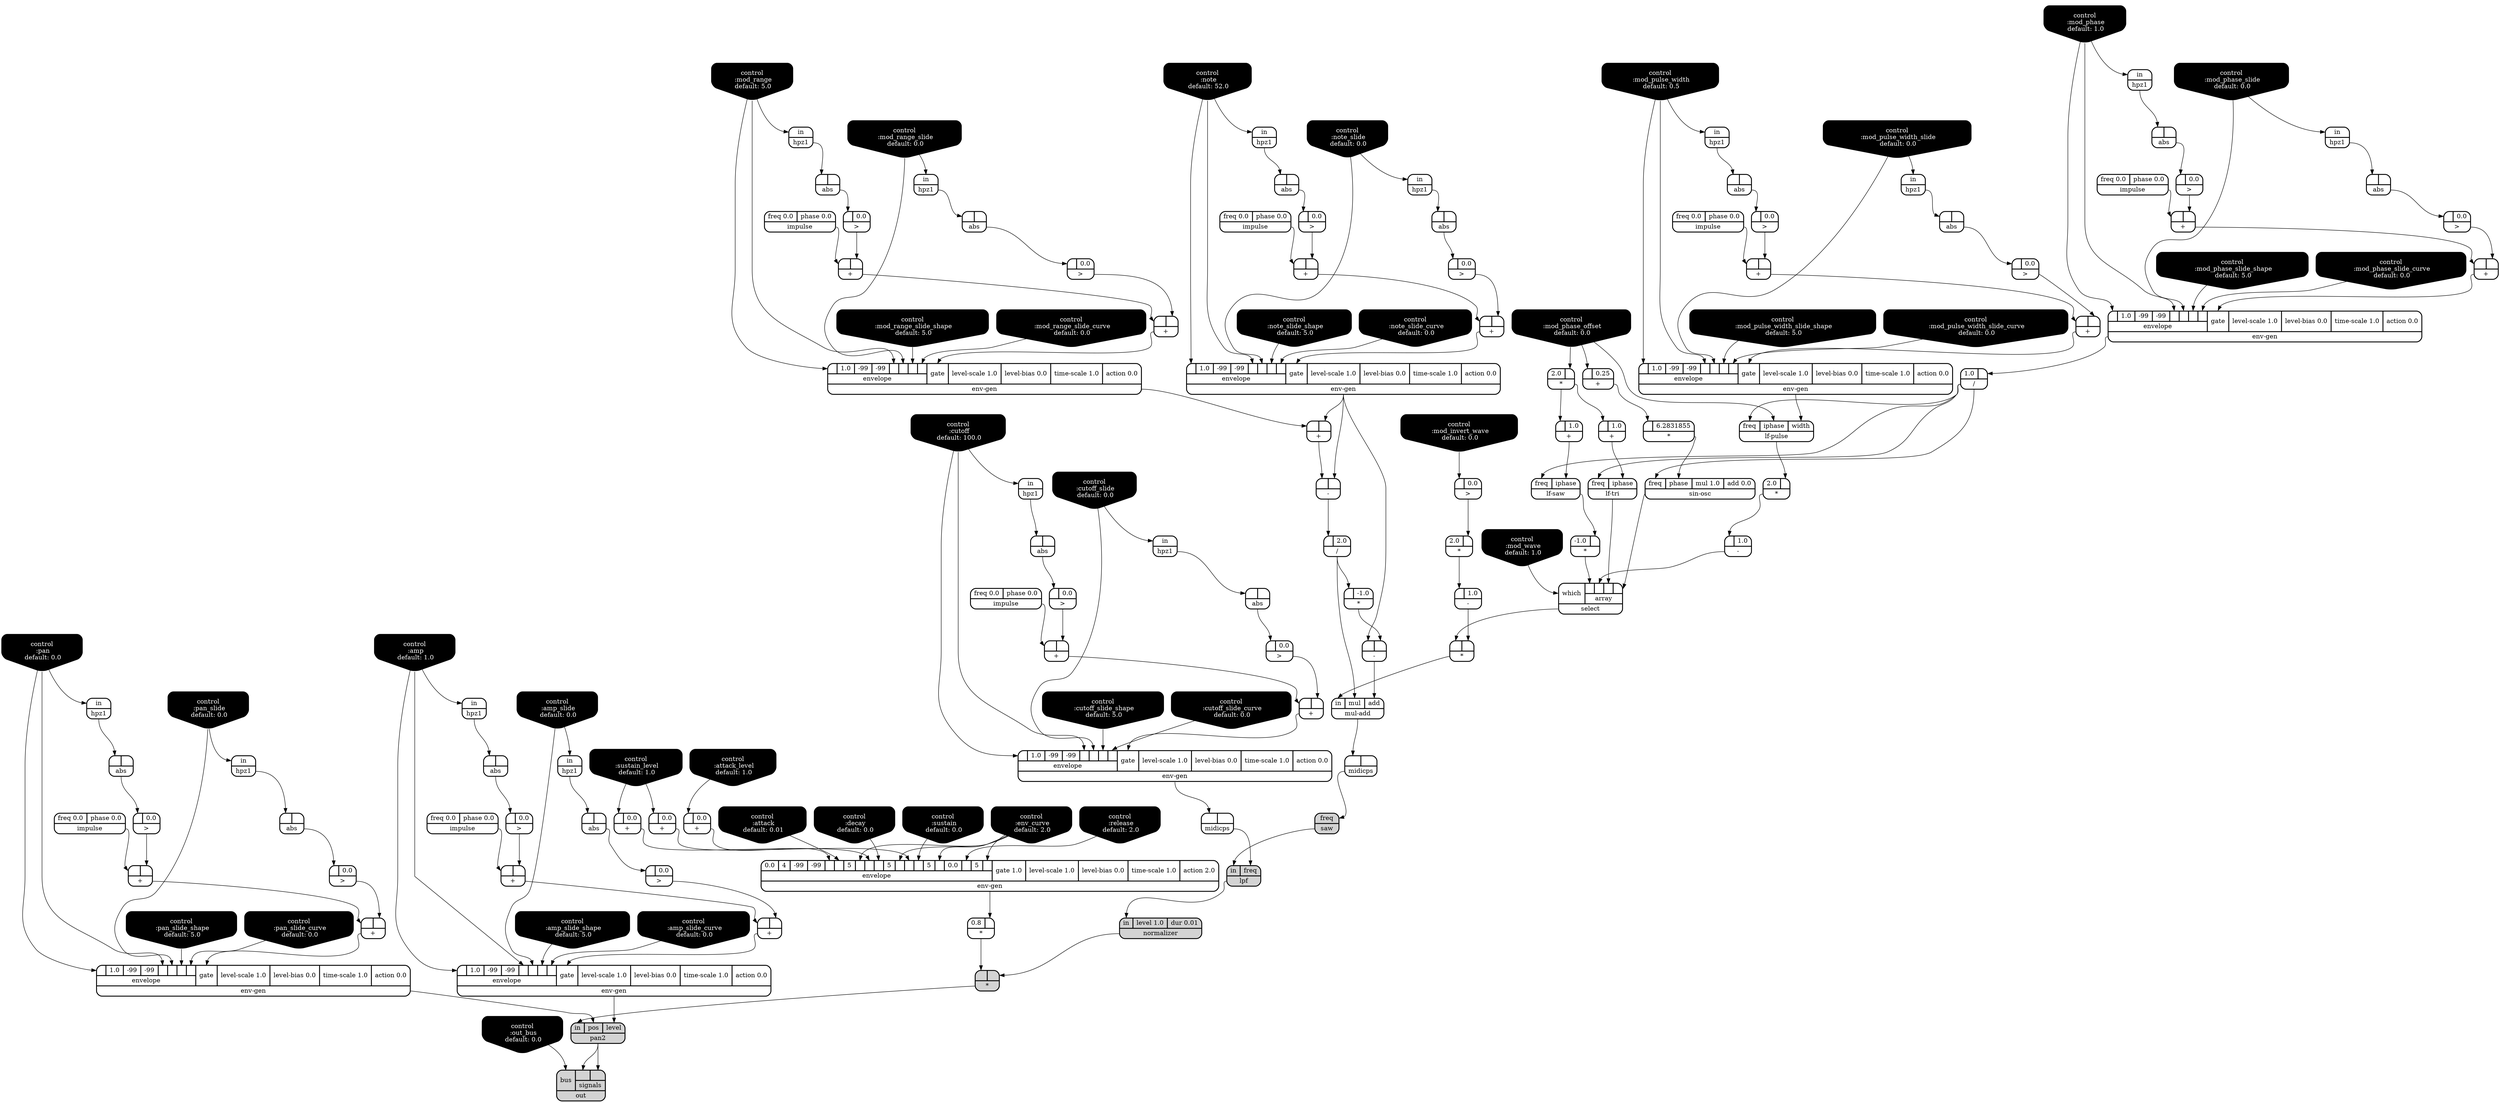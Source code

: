digraph synthdef {
59 [label = "{{ <a> |<b> 6.2831855} |<__UG_NAME__>* }" style="bold, rounded" shape=record rankdir=LR];
82 [label = "{{ <a> 2.0|<b> } |<__UG_NAME__>* }" style="bold, rounded" shape=record rankdir=LR];
85 [label = "{{ <a> -1.0|<b> } |<__UG_NAME__>* }" style="bold, rounded" shape=record rankdir=LR];
94 [label = "{{ <a> 2.0|<b> } |<__UG_NAME__>* }" style="bold, rounded" shape=record rankdir=LR];
101 [label = "{{ <a> 2.0|<b> } |<__UG_NAME__>* }" style="bold, rounded" shape=record rankdir=LR];
103 [label = "{{ <a> |<b> } |<__UG_NAME__>* }" style="bold, rounded" shape=record rankdir=LR];
111 [label = "{{ <a> |<b> -1.0} |<__UG_NAME__>* }" style="bold, rounded" shape=record rankdir=LR];
121 [label = "{{ <a> 0.8|<b> } |<__UG_NAME__>* }" style="bold, rounded" shape=record rankdir=LR];
134 [label = "{{ <a> |<b> } |<__UG_NAME__>* }" style="filled, bold, rounded"  shape=record rankdir=LR];
46 [label = "{{ <a> |<b> } |<__UG_NAME__>+ }" style="bold, rounded" shape=record rankdir=LR];
51 [label = "{{ <a> |<b> } |<__UG_NAME__>+ }" style="bold, rounded" shape=record rankdir=LR];
55 [label = "{{ <a> |<b> } |<__UG_NAME__>+ }" style="bold, rounded" shape=record rankdir=LR];
57 [label = "{{ <a> |<b> 0.0} |<__UG_NAME__>+ }" style="bold, rounded" shape=record rankdir=LR];
58 [label = "{{ <a> |<b> 0.25} |<__UG_NAME__>+ }" style="bold, rounded" shape=record rankdir=LR];
64 [label = "{{ <a> |<b> } |<__UG_NAME__>+ }" style="bold, rounded" shape=record rankdir=LR];
68 [label = "{{ <a> |<b> } |<__UG_NAME__>+ }" style="bold, rounded" shape=record rankdir=LR];
73 [label = "{{ <a> |<b> } |<__UG_NAME__>+ }" style="bold, rounded" shape=record rankdir=LR];
77 [label = "{{ <a> |<b> } |<__UG_NAME__>+ }" style="bold, rounded" shape=record rankdir=LR];
83 [label = "{{ <a> |<b> 1.0} |<__UG_NAME__>+ }" style="bold, rounded" shape=record rankdir=LR];
87 [label = "{{ <a> |<b> } |<__UG_NAME__>+ }" style="bold, rounded" shape=record rankdir=LR];
91 [label = "{{ <a> |<b> } |<__UG_NAME__>+ }" style="bold, rounded" shape=record rankdir=LR];
96 [label = "{{ <a> |<b> 1.0} |<__UG_NAME__>+ }" style="bold, rounded" shape=record rankdir=LR];
105 [label = "{{ <a> |<b> } |<__UG_NAME__>+ }" style="bold, rounded" shape=record rankdir=LR];
108 [label = "{{ <a> |<b> } |<__UG_NAME__>+ }" style="bold, rounded" shape=record rankdir=LR];
118 [label = "{{ <a> |<b> 0.0} |<__UG_NAME__>+ }" style="bold, rounded" shape=record rankdir=LR];
119 [label = "{{ <a> |<b> 0.0} |<__UG_NAME__>+ }" style="bold, rounded" shape=record rankdir=LR];
126 [label = "{{ <a> |<b> } |<__UG_NAME__>+ }" style="bold, rounded" shape=record rankdir=LR];
130 [label = "{{ <a> |<b> } |<__UG_NAME__>+ }" style="bold, rounded" shape=record rankdir=LR];
140 [label = "{{ <a> |<b> } |<__UG_NAME__>+ }" style="bold, rounded" shape=record rankdir=LR];
142 [label = "{{ <a> |<b> } |<__UG_NAME__>+ }" style="bold, rounded" shape=record rankdir=LR];
95 [label = "{{ <a> |<b> 1.0} |<__UG_NAME__>- }" style="bold, rounded" shape=record rankdir=LR];
102 [label = "{{ <a> |<b> 1.0} |<__UG_NAME__>- }" style="bold, rounded" shape=record rankdir=LR];
109 [label = "{{ <a> |<b> } |<__UG_NAME__>- }" style="bold, rounded" shape=record rankdir=LR];
112 [label = "{{ <a> |<b> } |<__UG_NAME__>- }" style="bold, rounded" shape=record rankdir=LR];
81 [label = "{{ <a> 1.0|<b> } |<__UG_NAME__>/ }" style="bold, rounded" shape=record rankdir=LR];
110 [label = "{{ <a> |<b> 2.0} |<__UG_NAME__>/ }" style="bold, rounded" shape=record rankdir=LR];
41 [label = "{{ <a> |<b> 0.0} |<__UG_NAME__>\> }" style="bold, rounded" shape=record rankdir=LR];
45 [label = "{{ <a> |<b> 0.0} |<__UG_NAME__>\> }" style="bold, rounded" shape=record rankdir=LR];
50 [label = "{{ <a> |<b> 0.0} |<__UG_NAME__>\> }" style="bold, rounded" shape=record rankdir=LR];
54 [label = "{{ <a> |<b> 0.0} |<__UG_NAME__>\> }" style="bold, rounded" shape=record rankdir=LR];
67 [label = "{{ <a> |<b> 0.0} |<__UG_NAME__>\> }" style="bold, rounded" shape=record rankdir=LR];
72 [label = "{{ <a> |<b> 0.0} |<__UG_NAME__>\> }" style="bold, rounded" shape=record rankdir=LR];
76 [label = "{{ <a> |<b> 0.0} |<__UG_NAME__>\> }" style="bold, rounded" shape=record rankdir=LR];
86 [label = "{{ <a> |<b> 0.0} |<__UG_NAME__>\> }" style="bold, rounded" shape=record rankdir=LR];
90 [label = "{{ <a> |<b> 0.0} |<__UG_NAME__>\> }" style="bold, rounded" shape=record rankdir=LR];
100 [label = "{{ <a> |<b> 0.0} |<__UG_NAME__>\> }" style="bold, rounded" shape=record rankdir=LR];
104 [label = "{{ <a> |<b> 0.0} |<__UG_NAME__>\> }" style="bold, rounded" shape=record rankdir=LR];
125 [label = "{{ <a> |<b> 0.0} |<__UG_NAME__>\> }" style="bold, rounded" shape=record rankdir=LR];
129 [label = "{{ <a> |<b> 0.0} |<__UG_NAME__>\> }" style="bold, rounded" shape=record rankdir=LR];
139 [label = "{{ <a> |<b> 0.0} |<__UG_NAME__>\> }" style="bold, rounded" shape=record rankdir=LR];
141 [label = "{{ <a> |<b> 0.0} |<__UG_NAME__>\> }" style="bold, rounded" shape=record rankdir=LR];
40 [label = "{{ <a> |<b> } |<__UG_NAME__>abs }" style="bold, rounded" shape=record rankdir=LR];
44 [label = "{{ <a> |<b> } |<__UG_NAME__>abs }" style="bold, rounded" shape=record rankdir=LR];
49 [label = "{{ <a> |<b> } |<__UG_NAME__>abs }" style="bold, rounded" shape=record rankdir=LR];
53 [label = "{{ <a> |<b> } |<__UG_NAME__>abs }" style="bold, rounded" shape=record rankdir=LR];
61 [label = "{{ <a> |<b> } |<__UG_NAME__>abs }" style="bold, rounded" shape=record rankdir=LR];
66 [label = "{{ <a> |<b> } |<__UG_NAME__>abs }" style="bold, rounded" shape=record rankdir=LR];
71 [label = "{{ <a> |<b> } |<__UG_NAME__>abs }" style="bold, rounded" shape=record rankdir=LR];
75 [label = "{{ <a> |<b> } |<__UG_NAME__>abs }" style="bold, rounded" shape=record rankdir=LR];
80 [label = "{{ <a> |<b> } |<__UG_NAME__>abs }" style="bold, rounded" shape=record rankdir=LR];
89 [label = "{{ <a> |<b> } |<__UG_NAME__>abs }" style="bold, rounded" shape=record rankdir=LR];
124 [label = "{{ <a> |<b> } |<__UG_NAME__>abs }" style="bold, rounded" shape=record rankdir=LR];
128 [label = "{{ <a> |<b> } |<__UG_NAME__>abs }" style="bold, rounded" shape=record rankdir=LR];
132 [label = "{{ <a> |<b> } |<__UG_NAME__>abs }" style="bold, rounded" shape=record rankdir=LR];
138 [label = "{{ <a> |<b> } |<__UG_NAME__>abs }" style="bold, rounded" shape=record rankdir=LR];
0 [label = "control
 :note
 default: 52.0" shape=invhouse style="rounded, filled, bold" fillcolor=black fontcolor=white ]; 
1 [label = "control
 :note_slide
 default: 0.0" shape=invhouse style="rounded, filled, bold" fillcolor=black fontcolor=white ]; 
2 [label = "control
 :note_slide_shape
 default: 5.0" shape=invhouse style="rounded, filled, bold" fillcolor=black fontcolor=white ]; 
3 [label = "control
 :note_slide_curve
 default: 0.0" shape=invhouse style="rounded, filled, bold" fillcolor=black fontcolor=white ]; 
4 [label = "control
 :amp
 default: 1.0" shape=invhouse style="rounded, filled, bold" fillcolor=black fontcolor=white ]; 
5 [label = "control
 :amp_slide
 default: 0.0" shape=invhouse style="rounded, filled, bold" fillcolor=black fontcolor=white ]; 
6 [label = "control
 :amp_slide_shape
 default: 5.0" shape=invhouse style="rounded, filled, bold" fillcolor=black fontcolor=white ]; 
7 [label = "control
 :amp_slide_curve
 default: 0.0" shape=invhouse style="rounded, filled, bold" fillcolor=black fontcolor=white ]; 
8 [label = "control
 :pan
 default: 0.0" shape=invhouse style="rounded, filled, bold" fillcolor=black fontcolor=white ]; 
9 [label = "control
 :pan_slide
 default: 0.0" shape=invhouse style="rounded, filled, bold" fillcolor=black fontcolor=white ]; 
10 [label = "control
 :pan_slide_shape
 default: 5.0" shape=invhouse style="rounded, filled, bold" fillcolor=black fontcolor=white ]; 
11 [label = "control
 :pan_slide_curve
 default: 0.0" shape=invhouse style="rounded, filled, bold" fillcolor=black fontcolor=white ]; 
12 [label = "control
 :attack
 default: 0.01" shape=invhouse style="rounded, filled, bold" fillcolor=black fontcolor=white ]; 
13 [label = "control
 :decay
 default: 0.0" shape=invhouse style="rounded, filled, bold" fillcolor=black fontcolor=white ]; 
14 [label = "control
 :sustain
 default: 0.0" shape=invhouse style="rounded, filled, bold" fillcolor=black fontcolor=white ]; 
15 [label = "control
 :release
 default: 2.0" shape=invhouse style="rounded, filled, bold" fillcolor=black fontcolor=white ]; 
16 [label = "control
 :attack_level
 default: 1.0" shape=invhouse style="rounded, filled, bold" fillcolor=black fontcolor=white ]; 
17 [label = "control
 :sustain_level
 default: 1.0" shape=invhouse style="rounded, filled, bold" fillcolor=black fontcolor=white ]; 
18 [label = "control
 :env_curve
 default: 2.0" shape=invhouse style="rounded, filled, bold" fillcolor=black fontcolor=white ]; 
19 [label = "control
 :cutoff
 default: 100.0" shape=invhouse style="rounded, filled, bold" fillcolor=black fontcolor=white ]; 
20 [label = "control
 :cutoff_slide
 default: 0.0" shape=invhouse style="rounded, filled, bold" fillcolor=black fontcolor=white ]; 
21 [label = "control
 :cutoff_slide_shape
 default: 5.0" shape=invhouse style="rounded, filled, bold" fillcolor=black fontcolor=white ]; 
22 [label = "control
 :cutoff_slide_curve
 default: 0.0" shape=invhouse style="rounded, filled, bold" fillcolor=black fontcolor=white ]; 
23 [label = "control
 :mod_phase
 default: 1.0" shape=invhouse style="rounded, filled, bold" fillcolor=black fontcolor=white ]; 
24 [label = "control
 :mod_phase_slide
 default: 0.0" shape=invhouse style="rounded, filled, bold" fillcolor=black fontcolor=white ]; 
25 [label = "control
 :mod_phase_slide_shape
 default: 5.0" shape=invhouse style="rounded, filled, bold" fillcolor=black fontcolor=white ]; 
26 [label = "control
 :mod_phase_slide_curve
 default: 0.0" shape=invhouse style="rounded, filled, bold" fillcolor=black fontcolor=white ]; 
27 [label = "control
 :mod_range
 default: 5.0" shape=invhouse style="rounded, filled, bold" fillcolor=black fontcolor=white ]; 
28 [label = "control
 :mod_range_slide
 default: 0.0" shape=invhouse style="rounded, filled, bold" fillcolor=black fontcolor=white ]; 
29 [label = "control
 :mod_range_slide_shape
 default: 5.0" shape=invhouse style="rounded, filled, bold" fillcolor=black fontcolor=white ]; 
30 [label = "control
 :mod_range_slide_curve
 default: 0.0" shape=invhouse style="rounded, filled, bold" fillcolor=black fontcolor=white ]; 
31 [label = "control
 :mod_pulse_width
 default: 0.5" shape=invhouse style="rounded, filled, bold" fillcolor=black fontcolor=white ]; 
32 [label = "control
 :mod_pulse_width_slide
 default: 0.0" shape=invhouse style="rounded, filled, bold" fillcolor=black fontcolor=white ]; 
33 [label = "control
 :mod_pulse_width_slide_shape
 default: 5.0" shape=invhouse style="rounded, filled, bold" fillcolor=black fontcolor=white ]; 
34 [label = "control
 :mod_pulse_width_slide_curve
 default: 0.0" shape=invhouse style="rounded, filled, bold" fillcolor=black fontcolor=white ]; 
35 [label = "control
 :mod_phase_offset
 default: 0.0" shape=invhouse style="rounded, filled, bold" fillcolor=black fontcolor=white ]; 
36 [label = "control
 :mod_wave
 default: 1.0" shape=invhouse style="rounded, filled, bold" fillcolor=black fontcolor=white ]; 
37 [label = "control
 :mod_invert_wave
 default: 0.0" shape=invhouse style="rounded, filled, bold" fillcolor=black fontcolor=white ]; 
38 [label = "control
 :out_bus
 default: 0.0" shape=invhouse style="rounded, filled, bold" fillcolor=black fontcolor=white ]; 
56 [label = "{{ {{<envelope___control___0>|1.0|-99|-99|<envelope___control___4>|<envelope___control___5>|<envelope___control___6>|<envelope___control___7>}|envelope}|<gate> gate|<level____scale> level-scale 1.0|<level____bias> level-bias 0.0|<time____scale> time-scale 1.0|<action> action 0.0} |<__UG_NAME__>env-gen }" style="bold, rounded" shape=record rankdir=LR];
78 [label = "{{ {{<envelope___control___0>|1.0|-99|-99|<envelope___control___4>|<envelope___control___5>|<envelope___control___6>|<envelope___control___7>}|envelope}|<gate> gate|<level____scale> level-scale 1.0|<level____bias> level-bias 0.0|<time____scale> time-scale 1.0|<action> action 0.0} |<__UG_NAME__>env-gen }" style="bold, rounded" shape=record rankdir=LR];
92 [label = "{{ {{<envelope___control___0>|1.0|-99|-99|<envelope___control___4>|<envelope___control___5>|<envelope___control___6>|<envelope___control___7>}|envelope}|<gate> gate|<level____scale> level-scale 1.0|<level____bias> level-bias 0.0|<time____scale> time-scale 1.0|<action> action 0.0} |<__UG_NAME__>env-gen }" style="bold, rounded" shape=record rankdir=LR];
106 [label = "{{ {{<envelope___control___0>|1.0|-99|-99|<envelope___control___4>|<envelope___control___5>|<envelope___control___6>|<envelope___control___7>}|envelope}|<gate> gate|<level____scale> level-scale 1.0|<level____bias> level-bias 0.0|<time____scale> time-scale 1.0|<action> action 0.0} |<__UG_NAME__>env-gen }" style="bold, rounded" shape=record rankdir=LR];
107 [label = "{{ {{<envelope___control___0>|1.0|-99|-99|<envelope___control___4>|<envelope___control___5>|<envelope___control___6>|<envelope___control___7>}|envelope}|<gate> gate|<level____scale> level-scale 1.0|<level____bias> level-bias 0.0|<time____scale> time-scale 1.0|<action> action 0.0} |<__UG_NAME__>env-gen }" style="bold, rounded" shape=record rankdir=LR];
120 [label = "{{ {{0.0|4|-99|-99|<envelope___binary____op____u____gen___4>|<envelope___control___5>|5|<envelope___control___7>|<envelope___binary____op____u____gen___8>|<envelope___control___9>|5|<envelope___control___11>|<envelope___binary____op____u____gen___12>|<envelope___control___13>|5|<envelope___control___15>|0.0|<envelope___control___17>|5|<envelope___control___19>}|envelope}|<gate> gate 1.0|<level____scale> level-scale 1.0|<level____bias> level-bias 0.0|<time____scale> time-scale 1.0|<action> action 2.0} |<__UG_NAME__>env-gen }" style="bold, rounded" shape=record rankdir=LR];
135 [label = "{{ {{<envelope___control___0>|1.0|-99|-99|<envelope___control___4>|<envelope___control___5>|<envelope___control___6>|<envelope___control___7>}|envelope}|<gate> gate|<level____scale> level-scale 1.0|<level____bias> level-bias 0.0|<time____scale> time-scale 1.0|<action> action 0.0} |<__UG_NAME__>env-gen }" style="bold, rounded" shape=record rankdir=LR];
143 [label = "{{ {{<envelope___control___0>|1.0|-99|-99|<envelope___control___4>|<envelope___control___5>|<envelope___control___6>|<envelope___control___7>}|envelope}|<gate> gate|<level____scale> level-scale 1.0|<level____bias> level-bias 0.0|<time____scale> time-scale 1.0|<action> action 0.0} |<__UG_NAME__>env-gen }" style="bold, rounded" shape=record rankdir=LR];
39 [label = "{{ <in> in} |<__UG_NAME__>hpz1 }" style="bold, rounded" shape=record rankdir=LR];
43 [label = "{{ <in> in} |<__UG_NAME__>hpz1 }" style="bold, rounded" shape=record rankdir=LR];
48 [label = "{{ <in> in} |<__UG_NAME__>hpz1 }" style="bold, rounded" shape=record rankdir=LR];
52 [label = "{{ <in> in} |<__UG_NAME__>hpz1 }" style="bold, rounded" shape=record rankdir=LR];
60 [label = "{{ <in> in} |<__UG_NAME__>hpz1 }" style="bold, rounded" shape=record rankdir=LR];
65 [label = "{{ <in> in} |<__UG_NAME__>hpz1 }" style="bold, rounded" shape=record rankdir=LR];
70 [label = "{{ <in> in} |<__UG_NAME__>hpz1 }" style="bold, rounded" shape=record rankdir=LR];
74 [label = "{{ <in> in} |<__UG_NAME__>hpz1 }" style="bold, rounded" shape=record rankdir=LR];
79 [label = "{{ <in> in} |<__UG_NAME__>hpz1 }" style="bold, rounded" shape=record rankdir=LR];
88 [label = "{{ <in> in} |<__UG_NAME__>hpz1 }" style="bold, rounded" shape=record rankdir=LR];
123 [label = "{{ <in> in} |<__UG_NAME__>hpz1 }" style="bold, rounded" shape=record rankdir=LR];
127 [label = "{{ <in> in} |<__UG_NAME__>hpz1 }" style="bold, rounded" shape=record rankdir=LR];
131 [label = "{{ <in> in} |<__UG_NAME__>hpz1 }" style="bold, rounded" shape=record rankdir=LR];
137 [label = "{{ <in> in} |<__UG_NAME__>hpz1 }" style="bold, rounded" shape=record rankdir=LR];
42 [label = "{{ <freq> freq 0.0|<phase> phase 0.0} |<__UG_NAME__>impulse }" style="bold, rounded" shape=record rankdir=LR];
47 [label = "{{ <freq> freq 0.0|<phase> phase 0.0} |<__UG_NAME__>impulse }" style="bold, rounded" shape=record rankdir=LR];
62 [label = "{{ <freq> freq 0.0|<phase> phase 0.0} |<__UG_NAME__>impulse }" style="bold, rounded" shape=record rankdir=LR];
63 [label = "{{ <freq> freq 0.0|<phase> phase 0.0} |<__UG_NAME__>impulse }" style="bold, rounded" shape=record rankdir=LR];
69 [label = "{{ <freq> freq 0.0|<phase> phase 0.0} |<__UG_NAME__>impulse }" style="bold, rounded" shape=record rankdir=LR];
122 [label = "{{ <freq> freq 0.0|<phase> phase 0.0} |<__UG_NAME__>impulse }" style="bold, rounded" shape=record rankdir=LR];
136 [label = "{{ <freq> freq 0.0|<phase> phase 0.0} |<__UG_NAME__>impulse }" style="bold, rounded" shape=record rankdir=LR];
93 [label = "{{ <freq> freq|<iphase> iphase|<width> width} |<__UG_NAME__>lf-pulse }" style="bold, rounded" shape=record rankdir=LR];
84 [label = "{{ <freq> freq|<iphase> iphase} |<__UG_NAME__>lf-saw }" style="bold, rounded" shape=record rankdir=LR];
97 [label = "{{ <freq> freq|<iphase> iphase} |<__UG_NAME__>lf-tri }" style="bold, rounded" shape=record rankdir=LR];
117 [label = "{{ <in> in|<freq> freq} |<__UG_NAME__>lpf }" style="filled, bold, rounded"  shape=record rankdir=LR];
114 [label = "{{ <a> |<b> } |<__UG_NAME__>midicps }" style="bold, rounded" shape=record rankdir=LR];
116 [label = "{{ <a> |<b> } |<__UG_NAME__>midicps }" style="bold, rounded" shape=record rankdir=LR];
113 [label = "{{ <in> in|<mul> mul|<add> add} |<__UG_NAME__>mul-add }" style="bold, rounded" shape=record rankdir=LR];
133 [label = "{{ <in> in|<level> level 1.0|<dur> dur 0.01} |<__UG_NAME__>normalizer }" style="filled, bold, rounded"  shape=record rankdir=LR];
145 [label = "{{ <bus> bus|{{<signals___pan2___0>|<signals___pan2___1>}|signals}} |<__UG_NAME__>out }" style="filled, bold, rounded"  shape=record rankdir=LR];
144 [label = "{{ <in> in|<pos> pos|<level> level} |<__UG_NAME__>pan2 }" style="filled, bold, rounded"  shape=record rankdir=LR];
115 [label = "{{ <freq> freq} |<__UG_NAME__>saw }" style="filled, bold, rounded"  shape=record rankdir=LR];
99 [label = "{{ <which> which|{{<array___binary____op____u____gen___0>|<array___binary____op____u____gen___1>|<array___lf____tri___2>|<array___sin____osc___3>}|array}} |<__UG_NAME__>select }" style="bold, rounded" shape=record rankdir=LR];
98 [label = "{{ <freq> freq|<phase> phase|<mul> mul 1.0|<add> add 0.0} |<__UG_NAME__>sin-osc }" style="bold, rounded" shape=record rankdir=LR];

58:__UG_NAME__ -> 59:a ;
35:__UG_NAME__ -> 82:b ;
84:__UG_NAME__ -> 85:b ;
93:__UG_NAME__ -> 94:b ;
100:__UG_NAME__ -> 101:b ;
102:__UG_NAME__ -> 103:b ;
99:__UG_NAME__ -> 103:a ;
110:__UG_NAME__ -> 111:a ;
120:__UG_NAME__ -> 121:b ;
133:__UG_NAME__ -> 134:b ;
121:__UG_NAME__ -> 134:a ;
45:__UG_NAME__ -> 46:b ;
42:__UG_NAME__ -> 46:a ;
50:__UG_NAME__ -> 51:b ;
47:__UG_NAME__ -> 51:a ;
54:__UG_NAME__ -> 55:b ;
51:__UG_NAME__ -> 55:a ;
17:__UG_NAME__ -> 57:a ;
35:__UG_NAME__ -> 58:a ;
41:__UG_NAME__ -> 64:b ;
63:__UG_NAME__ -> 64:a ;
67:__UG_NAME__ -> 68:b ;
64:__UG_NAME__ -> 68:a ;
72:__UG_NAME__ -> 73:b ;
69:__UG_NAME__ -> 73:a ;
76:__UG_NAME__ -> 77:b ;
73:__UG_NAME__ -> 77:a ;
82:__UG_NAME__ -> 83:a ;
86:__UG_NAME__ -> 87:b ;
62:__UG_NAME__ -> 87:a ;
90:__UG_NAME__ -> 91:b ;
87:__UG_NAME__ -> 91:a ;
82:__UG_NAME__ -> 96:a ;
104:__UG_NAME__ -> 105:b ;
46:__UG_NAME__ -> 105:a ;
107:__UG_NAME__ -> 108:b ;
106:__UG_NAME__ -> 108:a ;
16:__UG_NAME__ -> 118:a ;
17:__UG_NAME__ -> 119:a ;
125:__UG_NAME__ -> 126:b ;
122:__UG_NAME__ -> 126:a ;
129:__UG_NAME__ -> 130:b ;
126:__UG_NAME__ -> 130:a ;
139:__UG_NAME__ -> 140:b ;
136:__UG_NAME__ -> 140:a ;
141:__UG_NAME__ -> 142:b ;
140:__UG_NAME__ -> 142:a ;
94:__UG_NAME__ -> 95:a ;
101:__UG_NAME__ -> 102:a ;
107:__UG_NAME__ -> 109:b ;
108:__UG_NAME__ -> 109:a ;
111:__UG_NAME__ -> 112:b ;
107:__UG_NAME__ -> 112:a ;
56:__UG_NAME__ -> 81:b ;
109:__UG_NAME__ -> 110:a ;
40:__UG_NAME__ -> 41:a ;
44:__UG_NAME__ -> 45:a ;
49:__UG_NAME__ -> 50:a ;
53:__UG_NAME__ -> 54:a ;
66:__UG_NAME__ -> 67:a ;
71:__UG_NAME__ -> 72:a ;
75:__UG_NAME__ -> 76:a ;
61:__UG_NAME__ -> 86:a ;
89:__UG_NAME__ -> 90:a ;
37:__UG_NAME__ -> 100:a ;
80:__UG_NAME__ -> 104:a ;
124:__UG_NAME__ -> 125:a ;
128:__UG_NAME__ -> 129:a ;
138:__UG_NAME__ -> 139:a ;
132:__UG_NAME__ -> 141:a ;
39:__UG_NAME__ -> 40:a ;
43:__UG_NAME__ -> 44:a ;
48:__UG_NAME__ -> 49:a ;
52:__UG_NAME__ -> 53:a ;
60:__UG_NAME__ -> 61:a ;
65:__UG_NAME__ -> 66:a ;
70:__UG_NAME__ -> 71:a ;
74:__UG_NAME__ -> 75:a ;
79:__UG_NAME__ -> 80:a ;
88:__UG_NAME__ -> 89:a ;
123:__UG_NAME__ -> 124:a ;
127:__UG_NAME__ -> 128:a ;
131:__UG_NAME__ -> 132:a ;
137:__UG_NAME__ -> 138:a ;
55:__UG_NAME__ -> 56:gate ;
23:__UG_NAME__ -> 56:envelope___control___0 ;
23:__UG_NAME__ -> 56:envelope___control___4 ;
24:__UG_NAME__ -> 56:envelope___control___5 ;
25:__UG_NAME__ -> 56:envelope___control___6 ;
26:__UG_NAME__ -> 56:envelope___control___7 ;
77:__UG_NAME__ -> 78:gate ;
19:__UG_NAME__ -> 78:envelope___control___0 ;
19:__UG_NAME__ -> 78:envelope___control___4 ;
20:__UG_NAME__ -> 78:envelope___control___5 ;
21:__UG_NAME__ -> 78:envelope___control___6 ;
22:__UG_NAME__ -> 78:envelope___control___7 ;
91:__UG_NAME__ -> 92:gate ;
31:__UG_NAME__ -> 92:envelope___control___0 ;
31:__UG_NAME__ -> 92:envelope___control___4 ;
32:__UG_NAME__ -> 92:envelope___control___5 ;
33:__UG_NAME__ -> 92:envelope___control___6 ;
34:__UG_NAME__ -> 92:envelope___control___7 ;
105:__UG_NAME__ -> 106:gate ;
27:__UG_NAME__ -> 106:envelope___control___0 ;
27:__UG_NAME__ -> 106:envelope___control___4 ;
28:__UG_NAME__ -> 106:envelope___control___5 ;
29:__UG_NAME__ -> 106:envelope___control___6 ;
30:__UG_NAME__ -> 106:envelope___control___7 ;
68:__UG_NAME__ -> 107:gate ;
0:__UG_NAME__ -> 107:envelope___control___0 ;
0:__UG_NAME__ -> 107:envelope___control___4 ;
1:__UG_NAME__ -> 107:envelope___control___5 ;
2:__UG_NAME__ -> 107:envelope___control___6 ;
3:__UG_NAME__ -> 107:envelope___control___7 ;
118:__UG_NAME__ -> 120:envelope___binary____op____u____gen___4 ;
12:__UG_NAME__ -> 120:envelope___control___5 ;
18:__UG_NAME__ -> 120:envelope___control___7 ;
57:__UG_NAME__ -> 120:envelope___binary____op____u____gen___8 ;
13:__UG_NAME__ -> 120:envelope___control___9 ;
18:__UG_NAME__ -> 120:envelope___control___11 ;
119:__UG_NAME__ -> 120:envelope___binary____op____u____gen___12 ;
14:__UG_NAME__ -> 120:envelope___control___13 ;
18:__UG_NAME__ -> 120:envelope___control___15 ;
15:__UG_NAME__ -> 120:envelope___control___17 ;
18:__UG_NAME__ -> 120:envelope___control___19 ;
130:__UG_NAME__ -> 135:gate ;
8:__UG_NAME__ -> 135:envelope___control___0 ;
8:__UG_NAME__ -> 135:envelope___control___4 ;
9:__UG_NAME__ -> 135:envelope___control___5 ;
10:__UG_NAME__ -> 135:envelope___control___6 ;
11:__UG_NAME__ -> 135:envelope___control___7 ;
142:__UG_NAME__ -> 143:gate ;
4:__UG_NAME__ -> 143:envelope___control___0 ;
4:__UG_NAME__ -> 143:envelope___control___4 ;
5:__UG_NAME__ -> 143:envelope___control___5 ;
6:__UG_NAME__ -> 143:envelope___control___6 ;
7:__UG_NAME__ -> 143:envelope___control___7 ;
0:__UG_NAME__ -> 39:in ;
27:__UG_NAME__ -> 43:in ;
23:__UG_NAME__ -> 48:in ;
24:__UG_NAME__ -> 52:in ;
31:__UG_NAME__ -> 60:in ;
1:__UG_NAME__ -> 65:in ;
19:__UG_NAME__ -> 70:in ;
20:__UG_NAME__ -> 74:in ;
28:__UG_NAME__ -> 79:in ;
32:__UG_NAME__ -> 88:in ;
8:__UG_NAME__ -> 123:in ;
9:__UG_NAME__ -> 127:in ;
5:__UG_NAME__ -> 131:in ;
4:__UG_NAME__ -> 137:in ;
92:__UG_NAME__ -> 93:width ;
35:__UG_NAME__ -> 93:iphase ;
81:__UG_NAME__ -> 93:freq ;
83:__UG_NAME__ -> 84:iphase ;
81:__UG_NAME__ -> 84:freq ;
96:__UG_NAME__ -> 97:iphase ;
81:__UG_NAME__ -> 97:freq ;
116:__UG_NAME__ -> 117:freq ;
115:__UG_NAME__ -> 117:in ;
113:__UG_NAME__ -> 114:a ;
78:__UG_NAME__ -> 116:a ;
112:__UG_NAME__ -> 113:add ;
110:__UG_NAME__ -> 113:mul ;
103:__UG_NAME__ -> 113:in ;
117:__UG_NAME__ -> 133:in ;
144:__UG_NAME__ -> 145:signals___pan2___0 ;
144:__UG_NAME__ -> 145:signals___pan2___1 ;
38:__UG_NAME__ -> 145:bus ;
143:__UG_NAME__ -> 144:level ;
135:__UG_NAME__ -> 144:pos ;
134:__UG_NAME__ -> 144:in ;
114:__UG_NAME__ -> 115:freq ;
85:__UG_NAME__ -> 99:array___binary____op____u____gen___0 ;
95:__UG_NAME__ -> 99:array___binary____op____u____gen___1 ;
97:__UG_NAME__ -> 99:array___lf____tri___2 ;
98:__UG_NAME__ -> 99:array___sin____osc___3 ;
36:__UG_NAME__ -> 99:which ;
59:__UG_NAME__ -> 98:phase ;
81:__UG_NAME__ -> 98:freq ;

}
